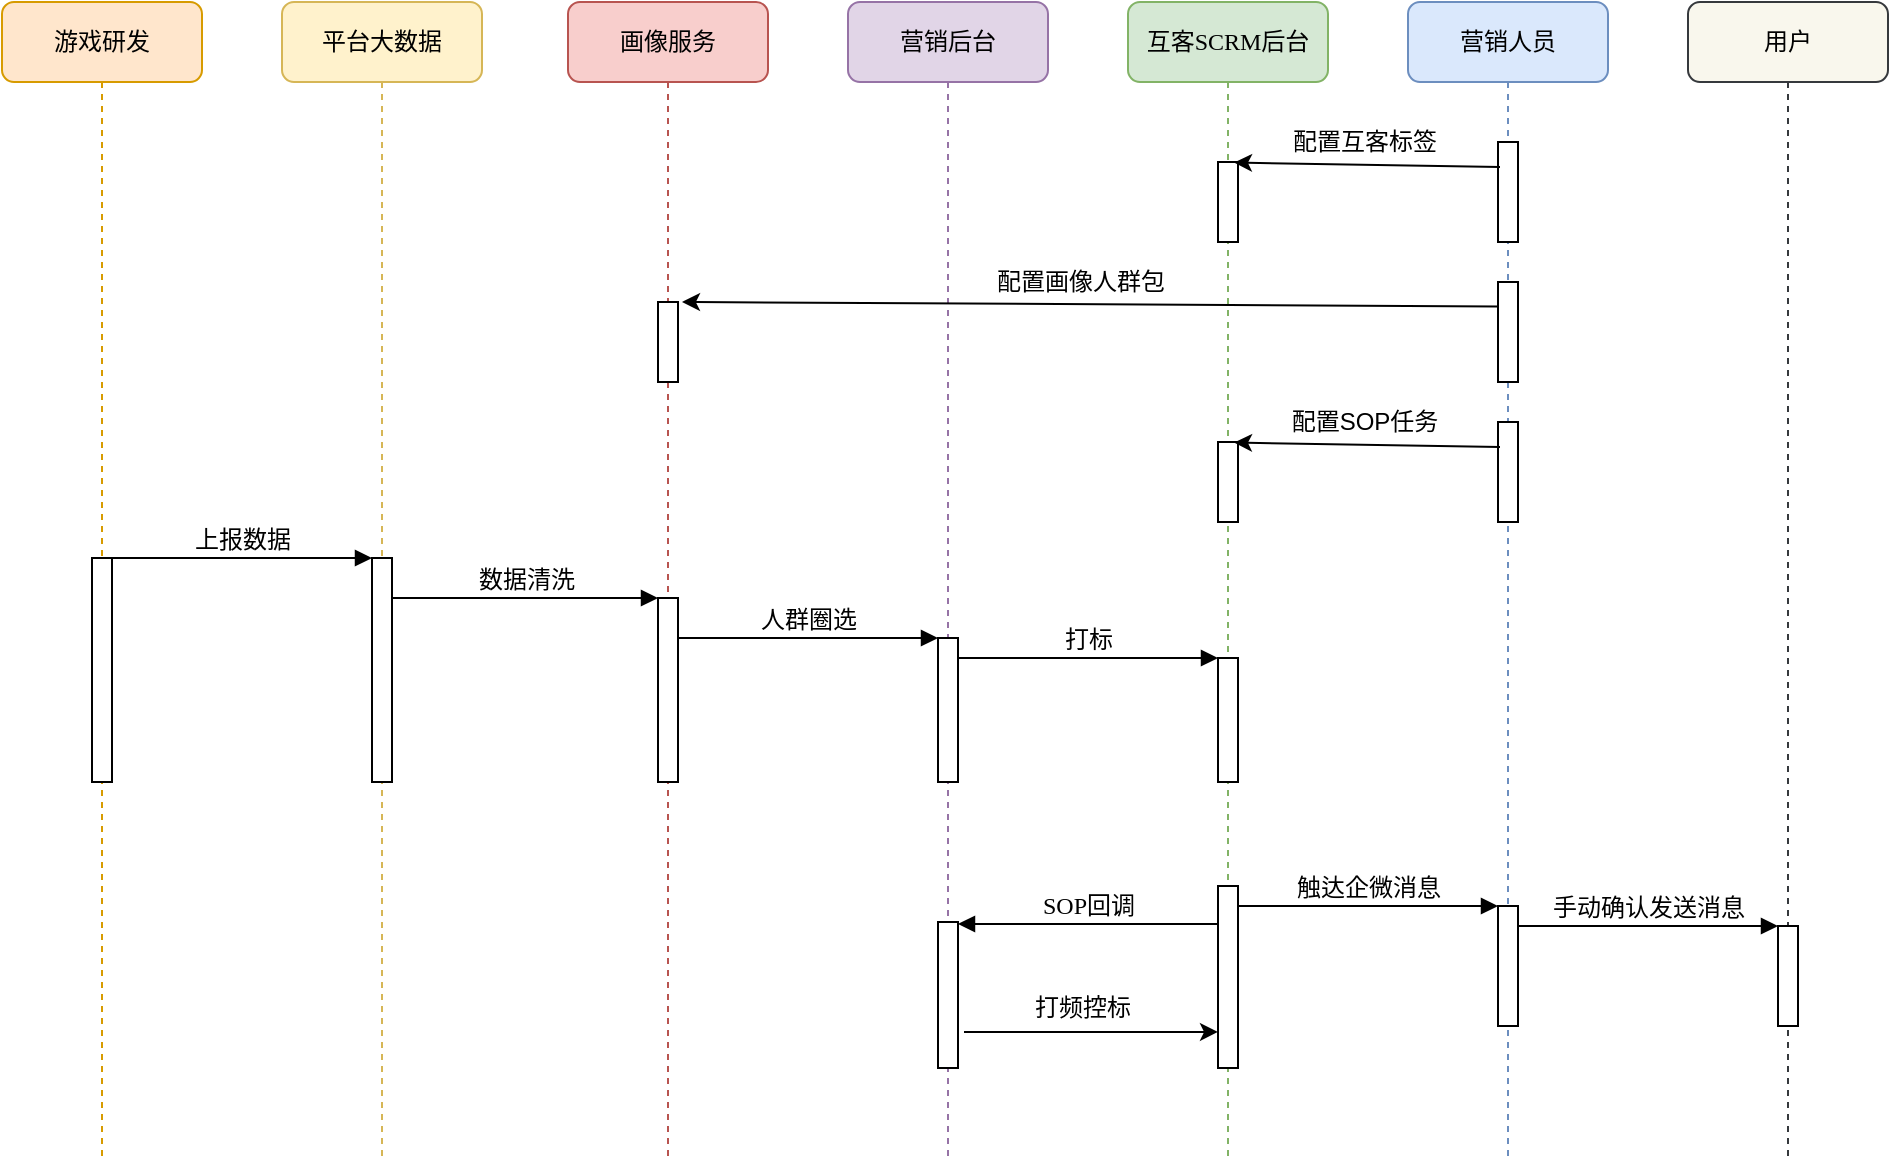 <mxfile version="24.1.0" type="github">
  <diagram name="Page-1" id="13e1069c-82ec-6db2-03f1-153e76fe0fe0">
    <mxGraphModel dx="1055" dy="703" grid="1" gridSize="10" guides="1" tooltips="1" connect="1" arrows="1" fold="1" page="1" pageScale="1" pageWidth="1100" pageHeight="850" background="none" math="0" shadow="0">
      <root>
        <mxCell id="0" />
        <mxCell id="1" parent="0" />
        <mxCell id="7baba1c4bc27f4b0-2" value="平台大数据" style="shape=umlLifeline;perimeter=lifelinePerimeter;whiteSpace=wrap;html=1;container=1;collapsible=0;recursiveResize=0;outlineConnect=0;rounded=1;shadow=0;comic=0;labelBackgroundColor=none;strokeWidth=1;fontFamily=Verdana;fontSize=12;align=center;fillColor=#fff2cc;strokeColor=#d6b656;" parent="1" vertex="1">
          <mxGeometry x="240" y="80" width="100" height="580" as="geometry" />
        </mxCell>
        <mxCell id="7baba1c4bc27f4b0-10" value="" style="html=1;points=[];perimeter=orthogonalPerimeter;rounded=0;shadow=0;comic=0;labelBackgroundColor=none;strokeWidth=1;fontFamily=Verdana;fontSize=12;align=center;" parent="7baba1c4bc27f4b0-2" vertex="1">
          <mxGeometry x="45" y="278" width="10" height="112" as="geometry" />
        </mxCell>
        <mxCell id="7baba1c4bc27f4b0-3" value="画像服务" style="shape=umlLifeline;perimeter=lifelinePerimeter;whiteSpace=wrap;html=1;container=1;collapsible=0;recursiveResize=0;outlineConnect=0;rounded=1;shadow=0;comic=0;labelBackgroundColor=none;strokeWidth=1;fontFamily=Verdana;fontSize=12;align=center;fillColor=#f8cecc;strokeColor=#b85450;" parent="1" vertex="1">
          <mxGeometry x="383" y="80" width="100" height="580" as="geometry" />
        </mxCell>
        <mxCell id="7baba1c4bc27f4b0-13" value="" style="html=1;points=[];perimeter=orthogonalPerimeter;rounded=0;shadow=0;comic=0;labelBackgroundColor=none;strokeWidth=1;fontFamily=Verdana;fontSize=12;align=center;" parent="7baba1c4bc27f4b0-3" vertex="1">
          <mxGeometry x="45" y="298" width="10" height="92" as="geometry" />
        </mxCell>
        <mxCell id="9bCcuqmlxrJn8Rt-Pcny-5" value="" style="html=1;points=[];perimeter=orthogonalPerimeter;rounded=0;shadow=0;comic=0;labelBackgroundColor=none;strokeColor=#000000;strokeWidth=1;fillColor=#FFFFFF;fontFamily=Verdana;fontSize=12;fontColor=#000000;align=center;" vertex="1" parent="7baba1c4bc27f4b0-3">
          <mxGeometry x="45" y="150" width="10" height="40" as="geometry" />
        </mxCell>
        <mxCell id="7baba1c4bc27f4b0-4" value="营销后台" style="shape=umlLifeline;perimeter=lifelinePerimeter;whiteSpace=wrap;html=1;container=1;collapsible=0;recursiveResize=0;outlineConnect=0;rounded=1;shadow=0;comic=0;labelBackgroundColor=none;strokeWidth=1;fontFamily=Verdana;fontSize=12;align=center;fillColor=#e1d5e7;strokeColor=#9673a6;" parent="1" vertex="1">
          <mxGeometry x="523" y="80" width="100" height="580" as="geometry" />
        </mxCell>
        <mxCell id="VMQX_cBG860Rtwej6mFT-14" value="" style="html=1;points=[];perimeter=orthogonalPerimeter;rounded=0;shadow=0;comic=0;labelBackgroundColor=none;strokeColor=#000000;strokeWidth=1;fillColor=#FFFFFF;fontFamily=Verdana;fontSize=12;fontColor=#000000;align=center;" parent="7baba1c4bc27f4b0-4" vertex="1">
          <mxGeometry x="45" y="460" width="10" height="73" as="geometry" />
        </mxCell>
        <mxCell id="7baba1c4bc27f4b0-5" value="互客SCRM后台" style="shape=umlLifeline;perimeter=lifelinePerimeter;whiteSpace=wrap;html=1;container=1;collapsible=0;recursiveResize=0;outlineConnect=0;rounded=1;shadow=0;comic=0;labelBackgroundColor=none;strokeWidth=1;fontFamily=Verdana;fontSize=12;align=center;fillColor=#d5e8d4;strokeColor=#82b366;" parent="1" vertex="1">
          <mxGeometry x="663" y="80" width="100" height="580" as="geometry" />
        </mxCell>
        <mxCell id="VMQX_cBG860Rtwej6mFT-10" value="" style="html=1;points=[];perimeter=orthogonalPerimeter;rounded=0;shadow=0;comic=0;labelBackgroundColor=none;strokeColor=#000000;strokeWidth=1;fillColor=#FFFFFF;fontFamily=Verdana;fontSize=12;fontColor=#000000;align=center;" parent="7baba1c4bc27f4b0-5" vertex="1">
          <mxGeometry x="45" y="442" width="10" height="91" as="geometry" />
        </mxCell>
        <mxCell id="VMQX_cBG860Rtwej6mFT-11" value="触达企微消息" style="html=1;verticalAlign=bottom;endArrow=block;entryX=0;entryY=0;labelBackgroundColor=none;fontFamily=Verdana;fontSize=12;edgeStyle=elbowEdgeStyle;elbow=horizontal;" parent="7baba1c4bc27f4b0-5" edge="1">
          <mxGeometry relative="1" as="geometry">
            <mxPoint x="55" y="452" as="sourcePoint" />
            <mxPoint x="185" y="452" as="targetPoint" />
          </mxGeometry>
        </mxCell>
        <mxCell id="9bCcuqmlxrJn8Rt-Pcny-7" value="" style="endArrow=classic;html=1;rounded=1;exitX=-0.4;exitY=0.156;exitDx=0;exitDy=0;exitPerimeter=0;curved=0;labelPosition=center;verticalLabelPosition=middle;align=center;verticalAlign=middle;fontSize=12;fontFamily=Verdana;" edge="1" parent="7baba1c4bc27f4b0-5">
          <mxGeometry width="50" height="50" relative="1" as="geometry">
            <mxPoint x="185" y="152.2" as="sourcePoint" />
            <mxPoint x="-223" y="150" as="targetPoint" />
          </mxGeometry>
        </mxCell>
        <mxCell id="9bCcuqmlxrJn8Rt-Pcny-8" value="配置画像人群包" style="edgeLabel;html=1;align=center;verticalAlign=bottom;resizable=0;points=[];fontSize=12;" vertex="1" connectable="0" parent="9bCcuqmlxrJn8Rt-Pcny-7">
          <mxGeometry x="0.026" y="-8" relative="1" as="geometry">
            <mxPoint y="5" as="offset" />
          </mxGeometry>
        </mxCell>
        <mxCell id="7baba1c4bc27f4b0-25" value="" style="html=1;points=[];perimeter=orthogonalPerimeter;rounded=0;shadow=0;comic=0;labelBackgroundColor=none;strokeColor=#000000;strokeWidth=1;fillColor=#FFFFFF;fontFamily=Verdana;fontSize=12;fontColor=#000000;align=center;" parent="7baba1c4bc27f4b0-5" vertex="1">
          <mxGeometry x="45" y="220" width="10" height="40" as="geometry" />
        </mxCell>
        <mxCell id="7baba1c4bc27f4b0-6" value="营销人员" style="shape=umlLifeline;perimeter=lifelinePerimeter;whiteSpace=wrap;html=1;container=1;collapsible=0;recursiveResize=0;outlineConnect=0;rounded=1;shadow=0;comic=0;labelBackgroundColor=none;strokeWidth=1;fontFamily=Verdana;fontSize=12;align=center;fillColor=#dae8fc;strokeColor=#6c8ebf;" parent="1" vertex="1">
          <mxGeometry x="803" y="80" width="100" height="580" as="geometry" />
        </mxCell>
        <mxCell id="7baba1c4bc27f4b0-28" value="" style="html=1;points=[];perimeter=orthogonalPerimeter;rounded=0;shadow=0;comic=0;labelBackgroundColor=none;strokeWidth=1;fontFamily=Verdana;fontSize=12;align=center;" parent="7baba1c4bc27f4b0-6" vertex="1">
          <mxGeometry x="45" y="452" width="10" height="60" as="geometry" />
        </mxCell>
        <mxCell id="VMQX_cBG860Rtwej6mFT-13" value="手动确认发送消息" style="html=1;verticalAlign=bottom;endArrow=block;entryX=0;entryY=0;labelBackgroundColor=none;fontFamily=Verdana;fontSize=12;edgeStyle=elbowEdgeStyle;elbow=horizontal;" parent="7baba1c4bc27f4b0-6" edge="1">
          <mxGeometry relative="1" as="geometry">
            <mxPoint x="55" y="462" as="sourcePoint" />
            <mxPoint x="185" y="462" as="targetPoint" />
          </mxGeometry>
        </mxCell>
        <mxCell id="9bCcuqmlxrJn8Rt-Pcny-1" value="" style="html=1;points=[];perimeter=orthogonalPerimeter;rounded=0;shadow=0;comic=0;labelBackgroundColor=none;strokeColor=#000000;strokeWidth=1;fillColor=#FFFFFF;fontFamily=Verdana;fontSize=12;fontColor=#000000;align=center;" vertex="1" parent="7baba1c4bc27f4b0-6">
          <mxGeometry x="-95" y="80" width="10" height="40" as="geometry" />
        </mxCell>
        <mxCell id="9bCcuqmlxrJn8Rt-Pcny-2" value="" style="html=1;points=[];perimeter=orthogonalPerimeter;rounded=0;shadow=0;comic=0;labelBackgroundColor=none;strokeWidth=1;fontFamily=Verdana;fontSize=12;align=center;" vertex="1" parent="7baba1c4bc27f4b0-6">
          <mxGeometry x="45" y="70" width="10" height="50" as="geometry" />
        </mxCell>
        <mxCell id="9bCcuqmlxrJn8Rt-Pcny-3" value="" style="endArrow=classic;html=1;rounded=1;exitX=-0.4;exitY=0.156;exitDx=0;exitDy=0;exitPerimeter=0;curved=0;labelPosition=center;verticalLabelPosition=middle;align=center;verticalAlign=middle;fontSize=12;fontFamily=Verdana;entryX=0.5;entryY=0.466;entryDx=0;entryDy=0;entryPerimeter=0;" edge="1" parent="7baba1c4bc27f4b0-6">
          <mxGeometry width="50" height="50" relative="1" as="geometry">
            <mxPoint x="46" y="82.48" as="sourcePoint" />
            <mxPoint x="-87" y="80.28" as="targetPoint" />
          </mxGeometry>
        </mxCell>
        <mxCell id="9bCcuqmlxrJn8Rt-Pcny-4" value="配置互客标签" style="edgeLabel;html=1;align=center;verticalAlign=bottom;resizable=0;points=[];fontSize=12;" vertex="1" connectable="0" parent="9bCcuqmlxrJn8Rt-Pcny-3">
          <mxGeometry x="0.026" y="-8" relative="1" as="geometry">
            <mxPoint y="5" as="offset" />
          </mxGeometry>
        </mxCell>
        <mxCell id="9bCcuqmlxrJn8Rt-Pcny-6" value="" style="html=1;points=[];perimeter=orthogonalPerimeter;rounded=0;shadow=0;comic=0;labelBackgroundColor=none;strokeWidth=1;fontFamily=Verdana;fontSize=12;align=center;" vertex="1" parent="7baba1c4bc27f4b0-6">
          <mxGeometry x="45" y="140" width="10" height="50" as="geometry" />
        </mxCell>
        <mxCell id="VMQX_cBG860Rtwej6mFT-2" value="" style="html=1;points=[];perimeter=orthogonalPerimeter;rounded=0;shadow=0;comic=0;labelBackgroundColor=none;strokeWidth=1;fontFamily=Verdana;fontSize=12;align=center;" parent="7baba1c4bc27f4b0-6" vertex="1">
          <mxGeometry x="45" y="210" width="10" height="50" as="geometry" />
        </mxCell>
        <mxCell id="VMQX_cBG860Rtwej6mFT-4" value="" style="endArrow=classic;html=1;rounded=1;exitX=-0.4;exitY=0.156;exitDx=0;exitDy=0;exitPerimeter=0;curved=0;labelPosition=center;verticalLabelPosition=middle;align=center;verticalAlign=middle;fontSize=12;fontFamily=Verdana;entryX=0.5;entryY=0.466;entryDx=0;entryDy=0;entryPerimeter=0;" parent="7baba1c4bc27f4b0-6" edge="1">
          <mxGeometry width="50" height="50" relative="1" as="geometry">
            <mxPoint x="46" y="222.48" as="sourcePoint" />
            <mxPoint x="-87" y="220.28" as="targetPoint" />
          </mxGeometry>
        </mxCell>
        <mxCell id="VMQX_cBG860Rtwej6mFT-7" value="配置SOP任务" style="edgeLabel;html=1;align=center;verticalAlign=bottom;resizable=0;points=[];fontSize=12;" parent="VMQX_cBG860Rtwej6mFT-4" vertex="1" connectable="0">
          <mxGeometry x="0.026" y="-8" relative="1" as="geometry">
            <mxPoint y="5" as="offset" />
          </mxGeometry>
        </mxCell>
        <mxCell id="7baba1c4bc27f4b0-7" value="用户" style="shape=umlLifeline;perimeter=lifelinePerimeter;whiteSpace=wrap;html=1;container=1;collapsible=0;recursiveResize=0;outlineConnect=0;rounded=1;shadow=0;comic=0;labelBackgroundColor=none;strokeWidth=1;fontFamily=Verdana;fontSize=12;align=center;fillColor=#f9f7ed;strokeColor=#36393d;" parent="1" vertex="1">
          <mxGeometry x="943" y="80" width="100" height="580" as="geometry" />
        </mxCell>
        <mxCell id="VMQX_cBG860Rtwej6mFT-12" value="" style="html=1;points=[];perimeter=orthogonalPerimeter;rounded=0;shadow=0;comic=0;labelBackgroundColor=none;strokeWidth=1;fontFamily=Verdana;fontSize=12;align=center;" parent="7baba1c4bc27f4b0-7" vertex="1">
          <mxGeometry x="45" y="462" width="10" height="50" as="geometry" />
        </mxCell>
        <mxCell id="7baba1c4bc27f4b0-8" value="游戏研发" style="shape=umlLifeline;perimeter=lifelinePerimeter;whiteSpace=wrap;html=1;container=1;collapsible=0;recursiveResize=0;outlineConnect=0;rounded=1;shadow=0;comic=0;labelBackgroundColor=none;strokeWidth=1;fontFamily=Verdana;fontSize=12;align=center;fillColor=#ffe6cc;strokeColor=#d79b00;" parent="1" vertex="1">
          <mxGeometry x="100" y="80" width="100" height="580" as="geometry" />
        </mxCell>
        <mxCell id="7baba1c4bc27f4b0-9" value="" style="html=1;points=[];perimeter=orthogonalPerimeter;rounded=0;shadow=0;comic=0;labelBackgroundColor=none;strokeWidth=1;fontFamily=Verdana;fontSize=12;align=center;" parent="7baba1c4bc27f4b0-8" vertex="1">
          <mxGeometry x="45" y="278" width="10" height="112" as="geometry" />
        </mxCell>
        <mxCell id="7baba1c4bc27f4b0-16" value="" style="html=1;points=[];perimeter=orthogonalPerimeter;rounded=0;shadow=0;comic=0;labelBackgroundColor=none;strokeWidth=1;fontFamily=Verdana;fontSize=12;align=center;" parent="1" vertex="1">
          <mxGeometry x="568" y="398" width="10" height="72" as="geometry" />
        </mxCell>
        <mxCell id="7baba1c4bc27f4b0-17" value="人群圈选" style="html=1;verticalAlign=bottom;endArrow=block;labelBackgroundColor=none;fontFamily=Verdana;fontSize=12;edgeStyle=elbowEdgeStyle;elbow=vertical;" parent="1" source="7baba1c4bc27f4b0-13" target="7baba1c4bc27f4b0-16" edge="1">
          <mxGeometry relative="1" as="geometry">
            <mxPoint x="493" y="398" as="sourcePoint" />
            <Array as="points">
              <mxPoint x="443" y="398" />
            </Array>
          </mxGeometry>
        </mxCell>
        <mxCell id="7baba1c4bc27f4b0-19" value="" style="html=1;points=[];perimeter=orthogonalPerimeter;rounded=0;shadow=0;comic=0;labelBackgroundColor=none;strokeWidth=1;fontFamily=Verdana;fontSize=12;align=center;" parent="1" vertex="1">
          <mxGeometry x="708" y="408" width="10" height="62" as="geometry" />
        </mxCell>
        <mxCell id="7baba1c4bc27f4b0-20" value="打标" style="html=1;verticalAlign=bottom;endArrow=block;entryX=0;entryY=0;labelBackgroundColor=none;fontFamily=Verdana;fontSize=12;edgeStyle=elbowEdgeStyle;elbow=vertical;" parent="1" source="7baba1c4bc27f4b0-16" target="7baba1c4bc27f4b0-19" edge="1">
          <mxGeometry relative="1" as="geometry">
            <mxPoint x="633" y="408" as="sourcePoint" />
          </mxGeometry>
        </mxCell>
        <mxCell id="7baba1c4bc27f4b0-11" value="上报数据" style="html=1;verticalAlign=bottom;endArrow=block;entryX=0;entryY=0;labelBackgroundColor=none;fontFamily=Verdana;fontSize=12;edgeStyle=elbowEdgeStyle;elbow=vertical;" parent="1" source="7baba1c4bc27f4b0-9" target="7baba1c4bc27f4b0-10" edge="1">
          <mxGeometry relative="1" as="geometry">
            <mxPoint x="220" y="368" as="sourcePoint" />
          </mxGeometry>
        </mxCell>
        <mxCell id="7baba1c4bc27f4b0-14" value="数据清洗" style="html=1;verticalAlign=bottom;endArrow=block;entryX=0;entryY=0;labelBackgroundColor=none;fontFamily=Verdana;fontSize=12;edgeStyle=elbowEdgeStyle;elbow=vertical;" parent="1" source="7baba1c4bc27f4b0-10" target="7baba1c4bc27f4b0-13" edge="1">
          <mxGeometry relative="1" as="geometry">
            <mxPoint x="370" y="378" as="sourcePoint" />
          </mxGeometry>
        </mxCell>
        <mxCell id="VMQX_cBG860Rtwej6mFT-21" value="" style="endArrow=classic;html=1;rounded=1;curved=0;entryX=0.2;entryY=0.627;entryDx=0;entryDy=0;entryPerimeter=0;" parent="1" edge="1">
          <mxGeometry width="50" height="50" relative="1" as="geometry">
            <mxPoint x="581" y="595" as="sourcePoint" />
            <mxPoint x="708" y="594.97" as="targetPoint" />
          </mxGeometry>
        </mxCell>
        <mxCell id="VMQX_cBG860Rtwej6mFT-22" value="&lt;font style=&quot;font-size: 12px;&quot;&gt;打频控标&lt;/font&gt;" style="edgeLabel;html=1;align=center;verticalAlign=bottom;resizable=0;points=[];horizontal=1;fontSize=12;" parent="VMQX_cBG860Rtwej6mFT-21" vertex="1" connectable="0">
          <mxGeometry x="0.008" y="-1" relative="1" as="geometry">
            <mxPoint x="-5" y="-4" as="offset" />
          </mxGeometry>
        </mxCell>
        <mxCell id="VMQX_cBG860Rtwej6mFT-15" value="SOP回调" style="html=1;verticalAlign=bottom;endArrow=block;labelBackgroundColor=none;fontFamily=Verdana;fontSize=12;rounded=1;curved=0;endFill=1;" parent="1" edge="1">
          <mxGeometry relative="1" as="geometry">
            <mxPoint x="578" y="541" as="targetPoint" />
            <mxPoint x="708" y="541" as="sourcePoint" />
          </mxGeometry>
        </mxCell>
      </root>
    </mxGraphModel>
  </diagram>
</mxfile>
